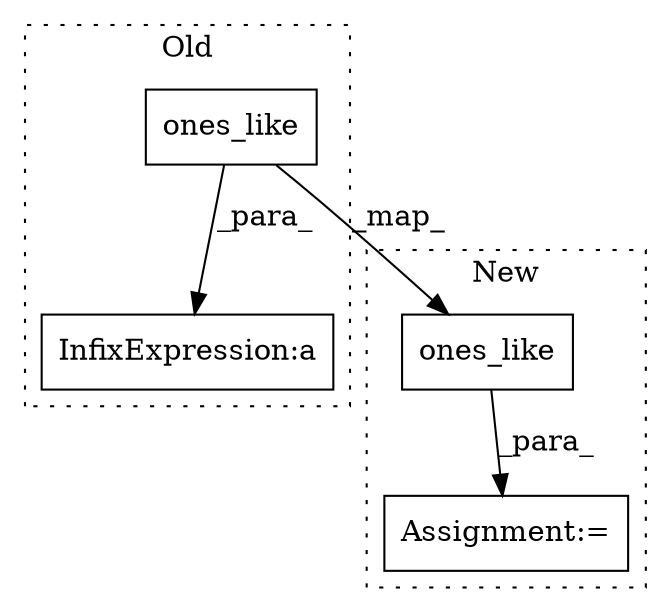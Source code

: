 digraph G {
subgraph cluster0 {
1 [label="ones_like" a="32" s="6475,6486" l="10,1" shape="box"];
4 [label="InfixExpression:a" a="27" s="6648" l="3" shape="box"];
label = "Old";
style="dotted";
}
subgraph cluster1 {
2 [label="ones_like" a="32" s="6504,6515" l="10,1" shape="box"];
3 [label="Assignment:=" a="7" s="6663" l="1" shape="box"];
label = "New";
style="dotted";
}
1 -> 2 [label="_map_"];
1 -> 4 [label="_para_"];
2 -> 3 [label="_para_"];
}